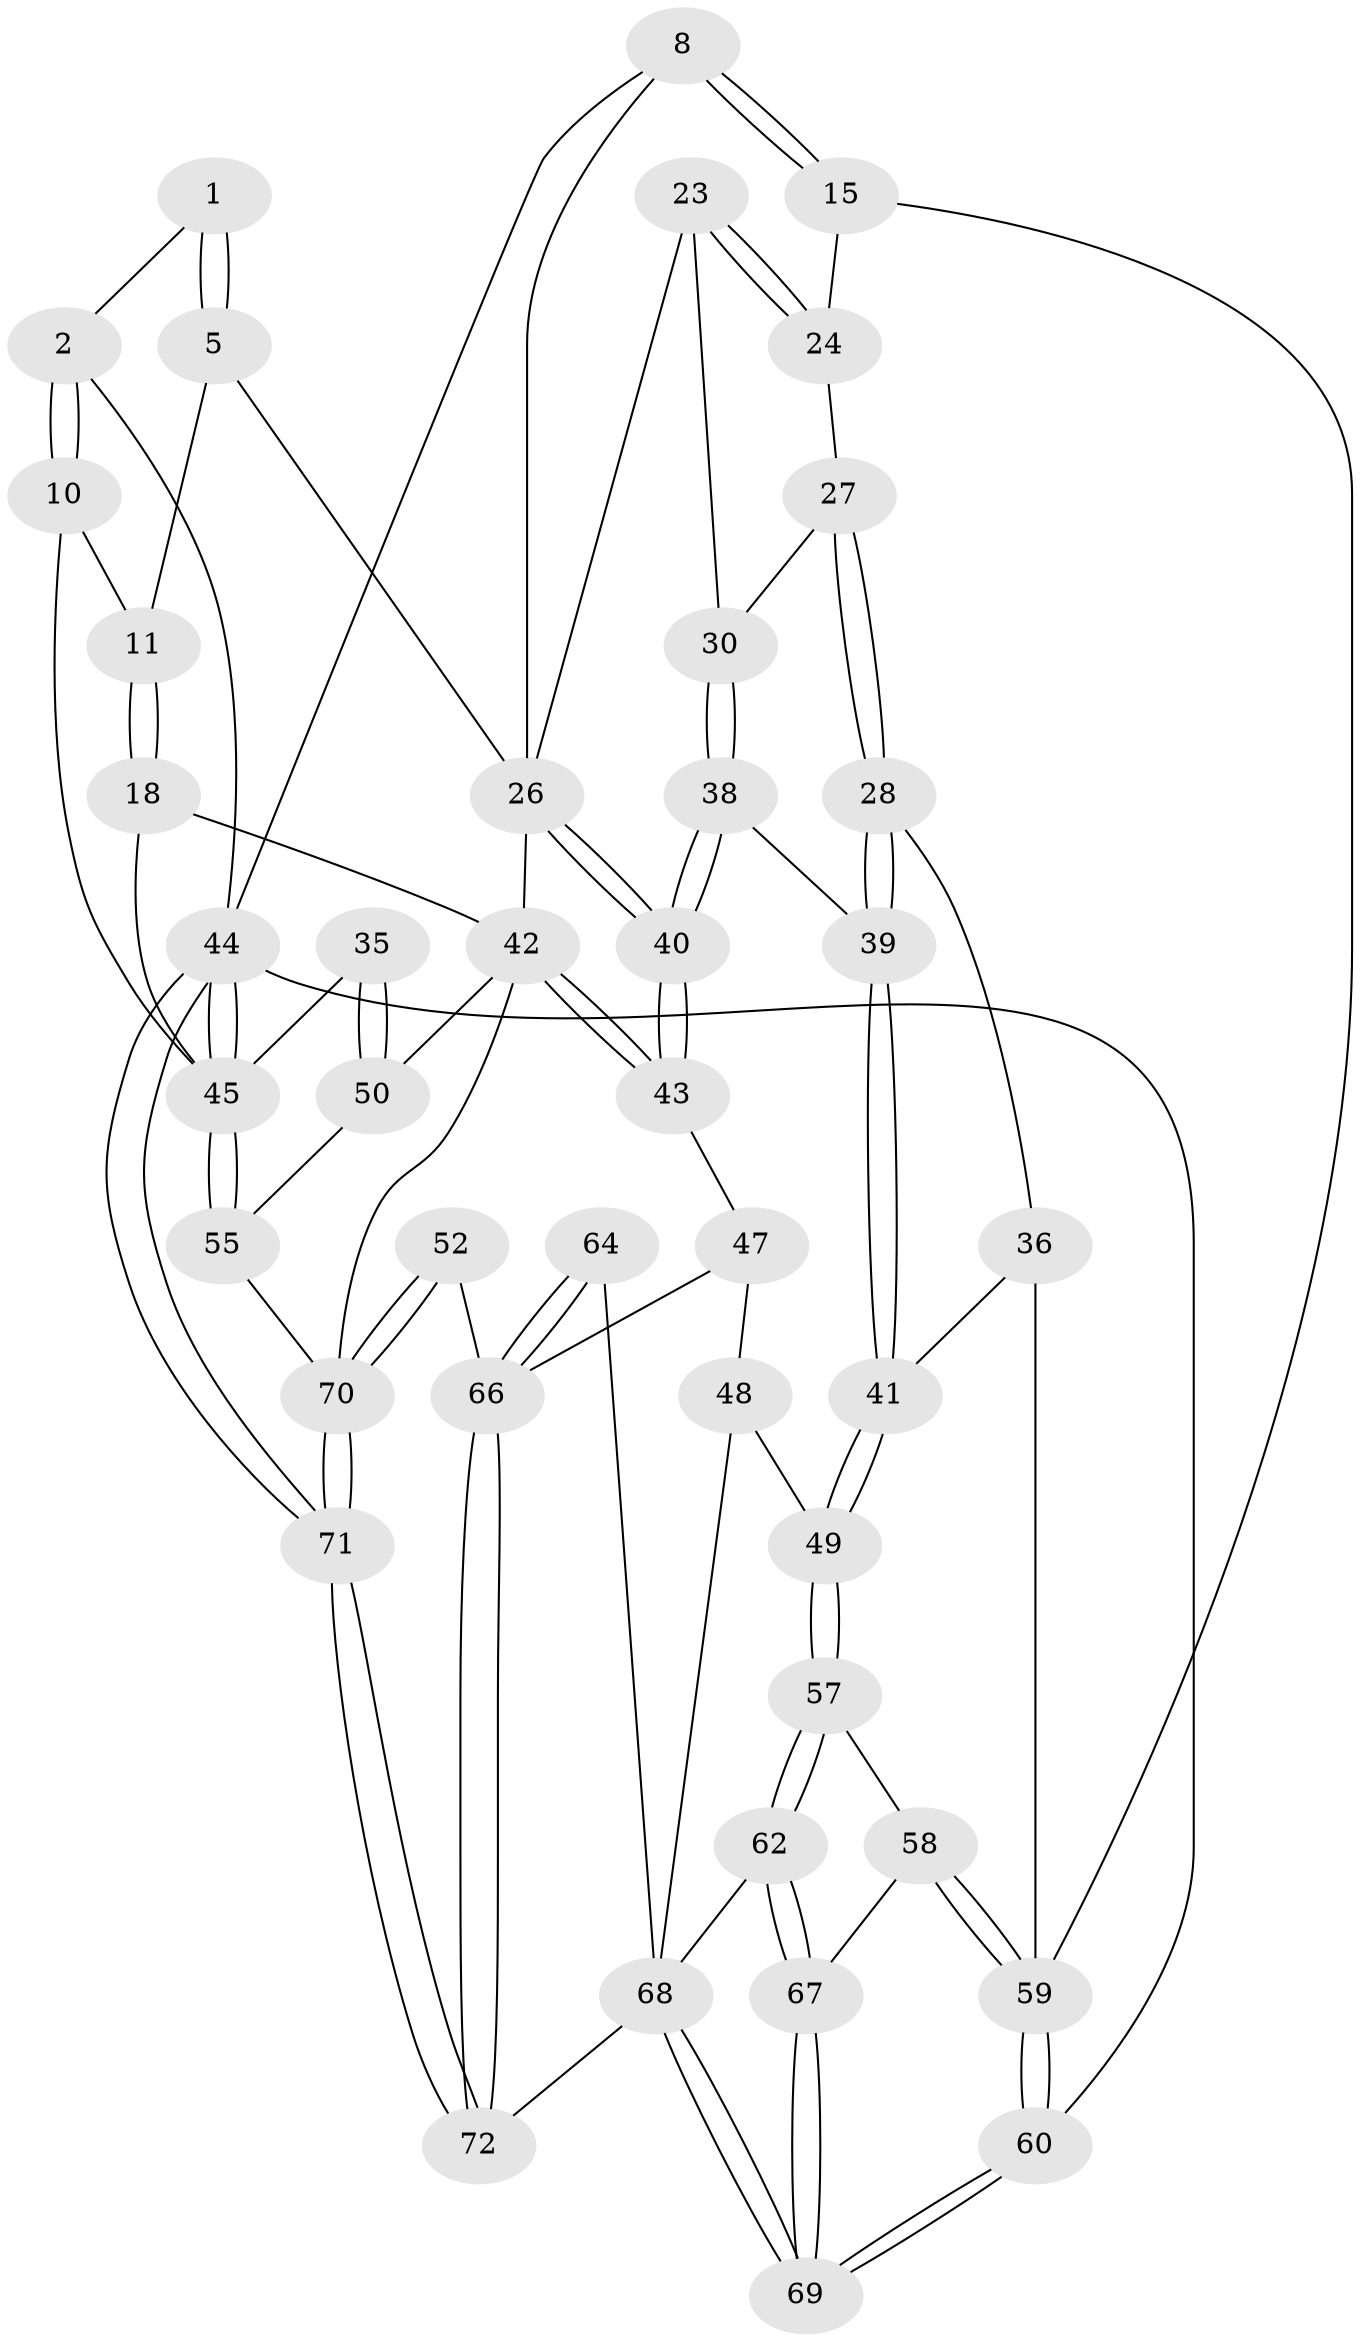 // original degree distribution, {3: 0.027777777777777776, 4: 0.2361111111111111, 5: 0.5277777777777778, 6: 0.20833333333333334}
// Generated by graph-tools (version 1.1) at 2025/05/03/04/25 22:05:02]
// undirected, 43 vertices, 100 edges
graph export_dot {
graph [start="1"]
  node [color=gray90,style=filled];
  1 [pos="+0.8464884484281169+0.1209666169091359"];
  2 [pos="+0.8558538028135263+0.11411272244945107"];
  5 [pos="+0.8362446089594844+0.18290637777528582"];
  8 [pos="+0.41860353904514364+0"];
  10 [pos="+1+0.07124133722033306"];
  11 [pos="+0.8571492113568114+0.19220004491306764"];
  15 [pos="+0.22002382355400021+0.21183509358649533"];
  18 [pos="+0.9975795849504192+0.29693943588466676"];
  23 [pos="+0.40506166201441623+0.3842840759663054"];
  24 [pos="+0.22548483343456088+0.22600985986059524"];
  26 [pos="+0.49731348069646286+0.4080054763996535",super="+22"];
  27 [pos="+0.23379392364028395+0.3125988040136245"];
  28 [pos="+0.1601534984163899+0.4463194914927316"];
  30 [pos="+0.28577514780102886+0.41510372572304194"];
  35 [pos="+1+0.6095561140281053"];
  36 [pos="+0.04033089912311495+0.5802607252236802",super="+29"];
  38 [pos="+0.2174773333774619+0.5412549349828937"];
  39 [pos="+0.2132125976947391+0.5437399986770679"];
  40 [pos="+0.49155849571894433+0.5225490500408785"];
  41 [pos="+0.17246179609841542+0.6221386342972545"];
  42 [pos="+0.734041223994267+0.6533667012738084",super="+33+25+20+19"];
  43 [pos="+0.5238511088964122+0.5968378542651865"];
  44 [pos="+1+1",super="+12+9"];
  45 [pos="+1+0.8616704175432546",super="+34+21+13"];
  47 [pos="+0.39710049171716716+0.7069173370144742",super="+46"];
  48 [pos="+0.34726132532721543+0.7097780216591518"];
  49 [pos="+0.1750104977916393+0.6319046539775245"];
  50 [pos="+1+0.6220111736587229",super="+32+31"];
  52 [pos="+0.6176701490611831+0.9103686134801529"];
  55 [pos="+0.926401624717354+0.7990121136665689"];
  57 [pos="+0.1581778957336061+0.6844679286899235"];
  58 [pos="+0+0.7953843833410461"];
  59 [pos="+0+0.8997530914159904",super="+37+17"];
  60 [pos="+0+1",super="+14"];
  62 [pos="+0.18895057475643748+0.8155322339440296"];
  64 [pos="+0.41821614483270153+0.8977889421036225"];
  66 [pos="+0.5612515697980885+0.976117317394879",super="+53+54+63"];
  67 [pos="+0.14716603218107252+0.8728452013159818"];
  68 [pos="+0.05187019373388826+1",super="+65+61"];
  69 [pos="+0.018813076299735474+1"];
  70 [pos="+0.921796031859292+0.9811030543201427",super="+56+51"];
  71 [pos="+1+1"];
  72 [pos="+0.5635090626853055+1"];
  1 -- 2;
  1 -- 5;
  1 -- 5;
  2 -- 10;
  2 -- 10;
  2 -- 44;
  5 -- 11;
  5 -- 26;
  8 -- 15;
  8 -- 15;
  8 -- 26;
  8 -- 44;
  10 -- 11;
  10 -- 45;
  11 -- 18;
  11 -- 18;
  15 -- 24;
  15 -- 59;
  18 -- 42;
  18 -- 45;
  23 -- 24;
  23 -- 24;
  23 -- 30;
  23 -- 26;
  24 -- 27;
  26 -- 40;
  26 -- 40;
  26 -- 42 [weight=2];
  27 -- 28;
  27 -- 28;
  27 -- 30;
  28 -- 39;
  28 -- 39;
  28 -- 36;
  30 -- 38;
  30 -- 38;
  35 -- 50 [weight=2];
  35 -- 50;
  35 -- 45;
  36 -- 41;
  36 -- 59 [weight=2];
  38 -- 39;
  38 -- 40;
  38 -- 40;
  39 -- 41;
  39 -- 41;
  40 -- 43;
  40 -- 43;
  41 -- 49;
  41 -- 49;
  42 -- 43;
  42 -- 43;
  42 -- 50 [weight=2];
  42 -- 70;
  43 -- 47;
  44 -- 45 [weight=2];
  44 -- 45;
  44 -- 71;
  44 -- 71;
  44 -- 60 [weight=3];
  45 -- 55;
  45 -- 55;
  47 -- 48;
  47 -- 66 [weight=2];
  48 -- 49;
  48 -- 68;
  49 -- 57;
  49 -- 57;
  50 -- 55;
  52 -- 70 [weight=2];
  52 -- 70;
  52 -- 66;
  55 -- 70;
  57 -- 58;
  57 -- 62;
  57 -- 62;
  58 -- 59;
  58 -- 59;
  58 -- 67;
  59 -- 60 [weight=2];
  59 -- 60;
  60 -- 69;
  60 -- 69;
  62 -- 67;
  62 -- 67;
  62 -- 68;
  64 -- 66 [weight=2];
  64 -- 66;
  64 -- 68;
  66 -- 72;
  66 -- 72;
  67 -- 69;
  67 -- 69;
  68 -- 69;
  68 -- 69;
  68 -- 72;
  70 -- 71;
  70 -- 71;
  71 -- 72;
  71 -- 72;
}
